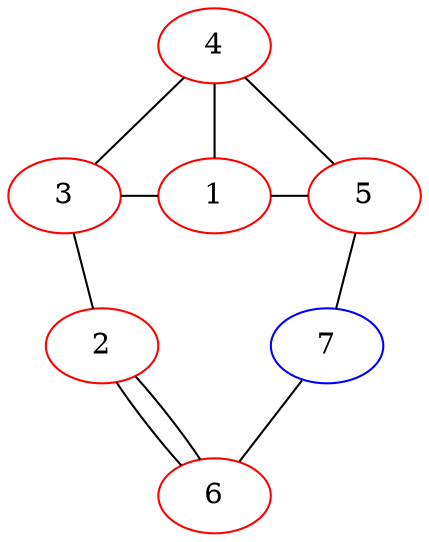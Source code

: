 graph {
    4 -- 3;
    4 -- 1;
    3 -- 1;
    3 -- 2[weight=2];
    1 -- 5;
    5 -- 4;
    2 -- 6;
    2 -- 6;
    5 -- 7[weight=2];
    7 -- 6[weight=2];
    {
        rank="min";
        4;
    }
    {
        rank="same";
        3;
        1;
        5;
    }
    {
        rank="sink";
        6;

    }
    1 [color="red"];
    2 [color="red"];
    3 [color="red"];
    4 [color="red"];
    5 [color="red"];
    6 [color="red"];
    7 [color="blue"];
}
